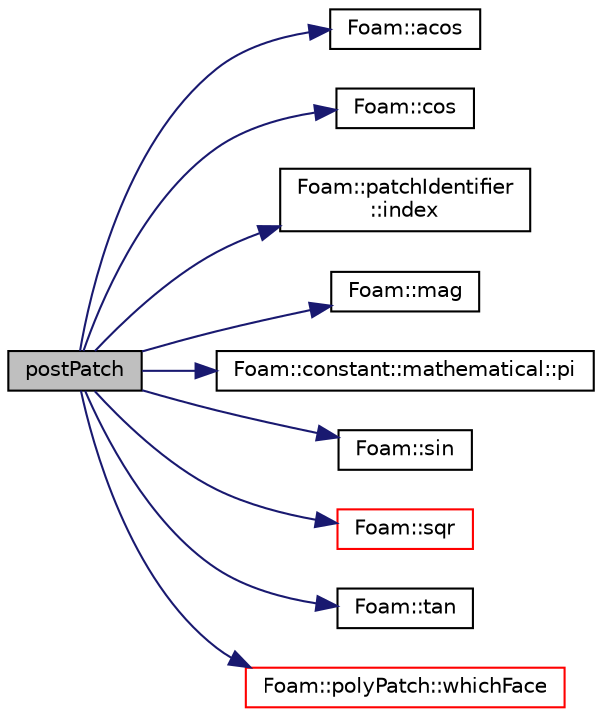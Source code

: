 digraph "postPatch"
{
  bgcolor="transparent";
  edge [fontname="Helvetica",fontsize="10",labelfontname="Helvetica",labelfontsize="10"];
  node [fontname="Helvetica",fontsize="10",shape=record];
  rankdir="LR";
  Node284 [label="postPatch",height=0.2,width=0.4,color="black", fillcolor="grey75", style="filled", fontcolor="black"];
  Node284 -> Node285 [color="midnightblue",fontsize="10",style="solid",fontname="Helvetica"];
  Node285 [label="Foam::acos",height=0.2,width=0.4,color="black",URL="$a21851.html#af1788b4e662ef398105742fd8bc861fc"];
  Node284 -> Node286 [color="midnightblue",fontsize="10",style="solid",fontname="Helvetica"];
  Node286 [label="Foam::cos",height=0.2,width=0.4,color="black",URL="$a21851.html#aebb41a148f7cf44b63e12f69e487e49f"];
  Node284 -> Node287 [color="midnightblue",fontsize="10",style="solid",fontname="Helvetica"];
  Node287 [label="Foam::patchIdentifier\l::index",height=0.2,width=0.4,color="black",URL="$a28273.html#a4a438520bb14406481732edc13c119c7",tooltip="Return the index of this patch in the boundaryMesh. "];
  Node284 -> Node288 [color="midnightblue",fontsize="10",style="solid",fontname="Helvetica"];
  Node288 [label="Foam::mag",height=0.2,width=0.4,color="black",URL="$a21851.html#a929da2a3fdcf3dacbbe0487d3a330dae"];
  Node284 -> Node289 [color="midnightblue",fontsize="10",style="solid",fontname="Helvetica"];
  Node289 [label="Foam::constant::mathematical::pi",height=0.2,width=0.4,color="black",URL="$a21892.html#a731b8788a4c01586c35266c7ca4fed04"];
  Node284 -> Node290 [color="midnightblue",fontsize="10",style="solid",fontname="Helvetica"];
  Node290 [label="Foam::sin",height=0.2,width=0.4,color="black",URL="$a21851.html#a4517d680df5510934705011b30dcefa6"];
  Node284 -> Node291 [color="midnightblue",fontsize="10",style="solid",fontname="Helvetica"];
  Node291 [label="Foam::sqr",height=0.2,width=0.4,color="red",URL="$a21851.html#a277dc11c581d53826ab5090b08f3b17b"];
  Node284 -> Node295 [color="midnightblue",fontsize="10",style="solid",fontname="Helvetica"];
  Node295 [label="Foam::tan",height=0.2,width=0.4,color="black",URL="$a21851.html#a18940c864aa0256e0d61061dbfe23243"];
  Node284 -> Node296 [color="midnightblue",fontsize="10",style="solid",fontname="Helvetica"];
  Node296 [label="Foam::polyPatch::whichFace",height=0.2,width=0.4,color="red",URL="$a28633.html#a098d4395e909d71f164b847180b88442",tooltip="Return label of face in patch from global face label. "];
}

